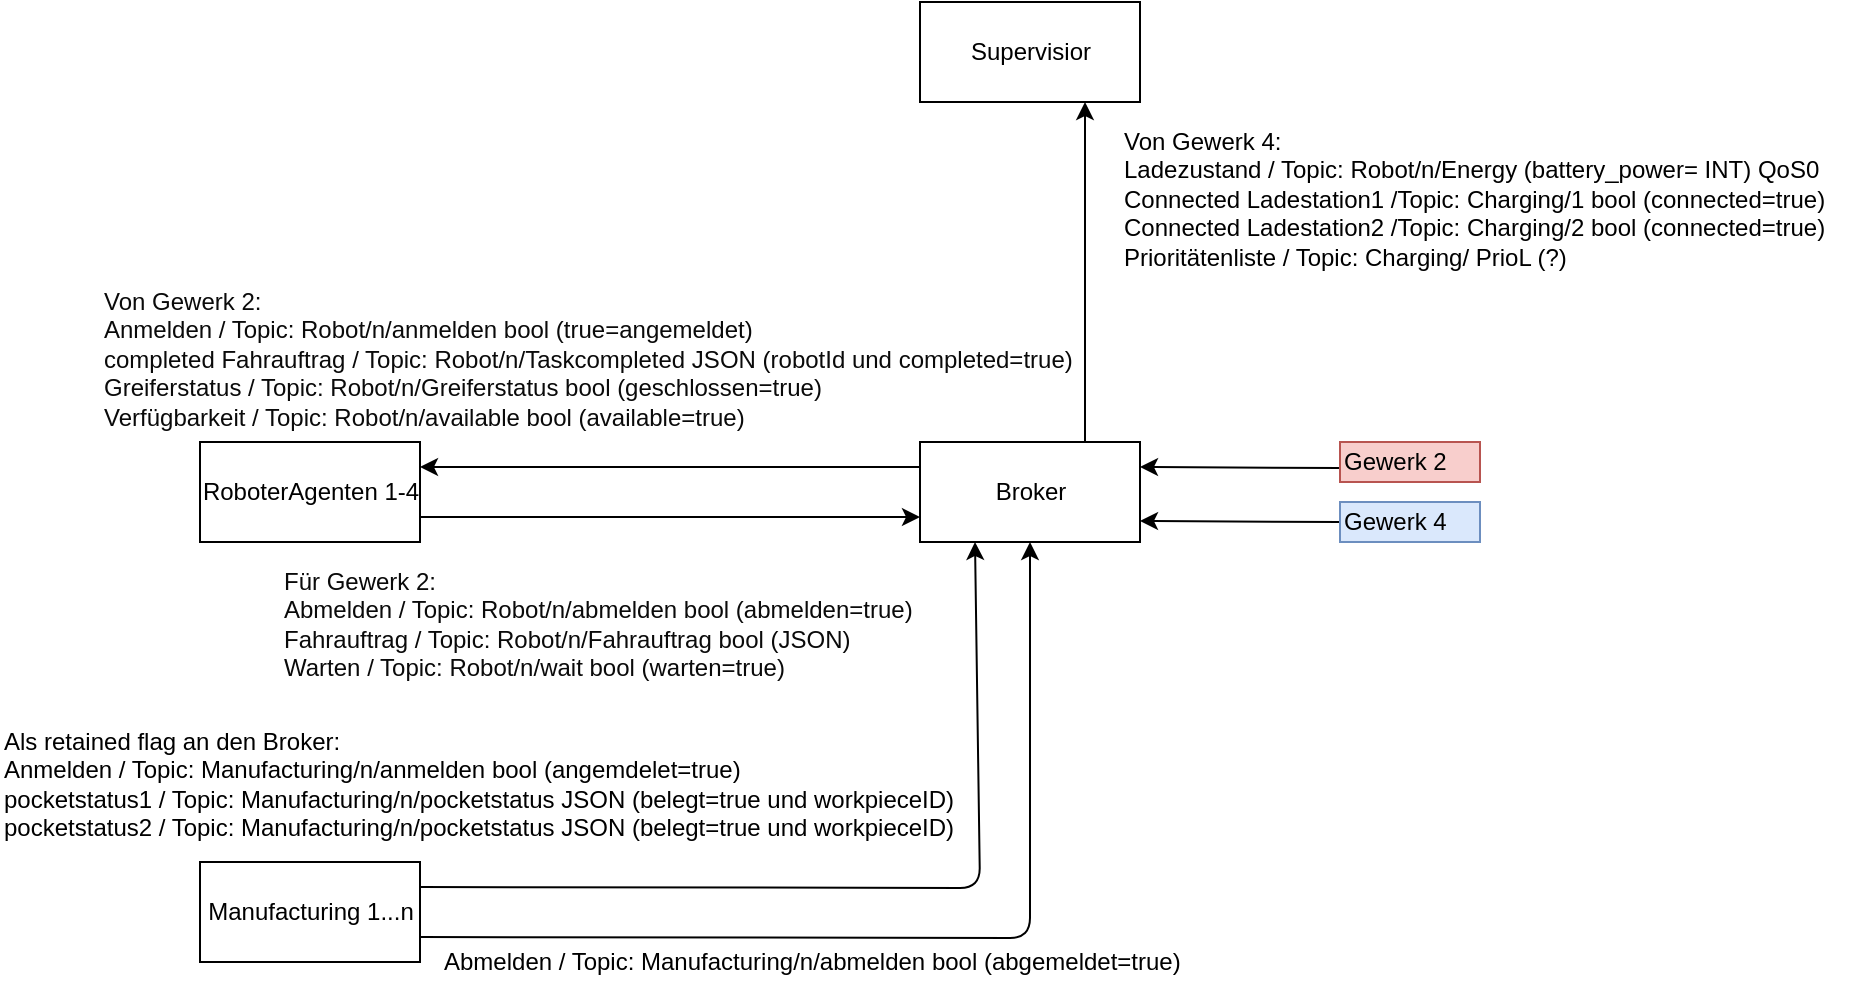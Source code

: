 <mxfile version="20.7.4" type="device"><diagram id="kmDe9NFD31qdUYBbbpLA" name="Page-1"><mxGraphModel dx="673" dy="1998" grid="1" gridSize="10" guides="1" tooltips="1" connect="1" arrows="1" fold="1" page="1" pageScale="1" pageWidth="827" pageHeight="1169" math="0" shadow="0"><root><mxCell id="0"/><mxCell id="1" parent="0"/><mxCell id="mfS7XcNiBthVHGFZbZ-3-1" value="RoboterAgenten 1-4" style="html=1;" parent="1" vertex="1"><mxGeometry x="120" y="40" width="110" height="50" as="geometry"/></mxCell><mxCell id="mfS7XcNiBthVHGFZbZ-3-2" value="Broker" style="html=1;" parent="1" vertex="1"><mxGeometry x="480" y="40" width="110" height="50" as="geometry"/></mxCell><mxCell id="mfS7XcNiBthVHGFZbZ-3-5" value="" style="endArrow=classic;html=1;exitX=0;exitY=0.25;exitDx=0;exitDy=0;entryX=1;entryY=0.25;entryDx=0;entryDy=0;startArrow=none;startFill=0;" parent="1" source="mfS7XcNiBthVHGFZbZ-3-2" target="mfS7XcNiBthVHGFZbZ-3-1" edge="1"><mxGeometry width="50" height="50" relative="1" as="geometry"><mxPoint x="120" y="160" as="sourcePoint"/><mxPoint x="170" y="110" as="targetPoint"/></mxGeometry></mxCell><mxCell id="mfS7XcNiBthVHGFZbZ-3-8" value="&lt;font color=&quot;#0a0a0a&quot;&gt;Von Gewerk 2:&lt;br&gt;Anmelden / Topic: Robot/n/anmelden bool (true=angemeldet)&lt;br&gt;completed Fahrauftrag / Topic: Robot/n/Taskcompleted JSON (robotId und completed=true)&lt;br&gt;Greiferstatus / Topic: Robot/n/Greiferstatus bool (geschlossen=true)&lt;br&gt;Verfügbarkeit / Topic: Robot/n/available bool (available=true)&lt;/font&gt;" style="text;html=1;resizable=0;points=[];autosize=1;align=left;verticalAlign=top;spacingTop=-4;" parent="1" vertex="1"><mxGeometry x="70" y="-40" width="510" height="80" as="geometry"/></mxCell><mxCell id="mfS7XcNiBthVHGFZbZ-3-9" value="" style="endArrow=classic;html=1;exitX=1;exitY=0.75;exitDx=0;exitDy=0;entryX=0;entryY=0.75;entryDx=0;entryDy=0;startArrow=none;startFill=0;" parent="1" source="mfS7XcNiBthVHGFZbZ-3-1" target="mfS7XcNiBthVHGFZbZ-3-2" edge="1"><mxGeometry width="50" height="50" relative="1" as="geometry"><mxPoint x="490" y="62.5" as="sourcePoint"/><mxPoint x="240" y="62.5" as="targetPoint"/></mxGeometry></mxCell><mxCell id="mfS7XcNiBthVHGFZbZ-3-10" value="&lt;font color=&quot;#0a0a0a&quot;&gt;Für Gewerk 2:&lt;br&gt;Abmelden / Topic: Robot/n/abmelden bool (abmelden=true)&lt;br&gt;Fahrauftrag / Topic: Robot/n/Fahrauftrag bool (JSON)&lt;br&gt;Warten / Topic: Robot/n/wait bool (warten=true)&lt;/font&gt;" style="text;html=1;resizable=0;points=[];autosize=1;align=left;verticalAlign=top;spacingTop=-4;" parent="1" vertex="1"><mxGeometry x="160" y="100" width="340" height="70" as="geometry"/></mxCell><mxCell id="mfS7XcNiBthVHGFZbZ-3-12" value="Manufacturing 1...n" style="html=1;" parent="1" vertex="1"><mxGeometry x="120" y="250" width="110" height="50" as="geometry"/></mxCell><mxCell id="mfS7XcNiBthVHGFZbZ-3-13" value="" style="endArrow=classic;html=1;entryX=0.25;entryY=1;entryDx=0;entryDy=0;exitX=1;exitY=0.25;exitDx=0;exitDy=0;" parent="1" source="mfS7XcNiBthVHGFZbZ-3-12" target="mfS7XcNiBthVHGFZbZ-3-2" edge="1"><mxGeometry width="50" height="50" relative="1" as="geometry"><mxPoint x="20" y="290" as="sourcePoint"/><mxPoint x="70" y="240" as="targetPoint"/><Array as="points"><mxPoint x="510" y="263"/></Array></mxGeometry></mxCell><mxCell id="mfS7XcNiBthVHGFZbZ-3-14" value="" style="endArrow=classic;html=1;entryX=0.5;entryY=1;entryDx=0;entryDy=0;exitX=1;exitY=0.75;exitDx=0;exitDy=0;" parent="1" source="mfS7XcNiBthVHGFZbZ-3-12" target="mfS7XcNiBthVHGFZbZ-3-2" edge="1"><mxGeometry width="50" height="50" relative="1" as="geometry"><mxPoint x="240" y="192.5" as="sourcePoint"/><mxPoint x="517.5" y="100" as="targetPoint"/><Array as="points"><mxPoint x="535" y="288"/></Array></mxGeometry></mxCell><mxCell id="mfS7XcNiBthVHGFZbZ-3-16" value="Als retained flag an den Broker:&lt;br&gt;Anmelden / Topic:&amp;nbsp;&lt;span style=&quot;text-align: center&quot;&gt;Manufacturing&lt;/span&gt;/n/anmelden bool (angemdelet=true)&lt;br&gt;pocketstatus1 / Topic:&amp;nbsp;&lt;span style=&quot;text-align: center&quot;&gt;Manufacturing&lt;/span&gt;/n/pocketstatus JSON (belegt=true und workpieceID)&lt;br&gt;pocketstatus2 / Topic:&amp;nbsp;&lt;span style=&quot;text-align: center&quot;&gt;Manufacturing&lt;/span&gt;/n/pocketstatus JSON (belegt=true und workpieceID)" style="text;html=1;resizable=0;points=[];autosize=1;align=left;verticalAlign=top;spacingTop=-4;" parent="1" vertex="1"><mxGeometry x="20" y="180" width="500" height="70" as="geometry"/></mxCell><mxCell id="mfS7XcNiBthVHGFZbZ-3-19" value="Abmelden / Topic:&amp;nbsp;&lt;span style=&quot;text-align: center&quot;&gt;Manufacturing&lt;/span&gt;/n/abmelden bool (abgemeldet=true)" style="text;html=1;resizable=0;points=[];autosize=1;align=left;verticalAlign=top;spacingTop=-4;" parent="1" vertex="1"><mxGeometry x="240" y="290" width="390" height="20" as="geometry"/></mxCell><mxCell id="mfS7XcNiBthVHGFZbZ-3-23" value="Supervisior" style="html=1;" parent="1" vertex="1"><mxGeometry x="480" y="-180" width="110" height="50" as="geometry"/></mxCell><mxCell id="mfS7XcNiBthVHGFZbZ-3-25" value="" style="endArrow=classic;html=1;entryX=0.75;entryY=1;entryDx=0;entryDy=0;exitX=0.75;exitY=0;exitDx=0;exitDy=0;" parent="1" source="mfS7XcNiBthVHGFZbZ-3-2" target="mfS7XcNiBthVHGFZbZ-3-23" edge="1"><mxGeometry width="50" height="50" relative="1" as="geometry"><mxPoint x="517.5" y="-120" as="sourcePoint"/><mxPoint x="517.5" y="50" as="targetPoint"/></mxGeometry></mxCell><mxCell id="mfS7XcNiBthVHGFZbZ-3-26" value="Von Gewerk 4:&lt;br&gt;Ladezustand / Topic: Robot/n/Energy (battery_power= INT) QoS0&lt;br&gt;Connected Ladestation1 /Topic: Charging/1 bool (connected=true)&lt;br&gt;Connected Ladestation2 /Topic: Charging/2 bool (connected=true)&lt;br&gt;Prioritätenliste / Topic: Charging/ PrioL (?)" style="text;html=1;resizable=0;points=[];autosize=1;align=left;verticalAlign=top;spacingTop=-4;" parent="1" vertex="1"><mxGeometry x="580" y="-120" width="370" height="80" as="geometry"/></mxCell><mxCell id="mfS7XcNiBthVHGFZbZ-3-27" value="" style="endArrow=classic;html=1;entryX=1;entryY=0.25;entryDx=0;entryDy=0;" parent="1" target="mfS7XcNiBthVHGFZbZ-3-2" edge="1"><mxGeometry width="50" height="50" relative="1" as="geometry"><mxPoint x="690" y="53" as="sourcePoint"/><mxPoint x="70" y="350" as="targetPoint"/></mxGeometry></mxCell><mxCell id="mfS7XcNiBthVHGFZbZ-3-28" value="" style="endArrow=classic;html=1;entryX=1;entryY=0.25;entryDx=0;entryDy=0;" parent="1" edge="1"><mxGeometry width="50" height="50" relative="1" as="geometry"><mxPoint x="690" y="80" as="sourcePoint"/><mxPoint x="590" y="79.5" as="targetPoint"/></mxGeometry></mxCell><mxCell id="mfS7XcNiBthVHGFZbZ-3-29" value="Gewerk 2&lt;br&gt;" style="text;html=1;resizable=0;points=[];autosize=1;align=left;verticalAlign=top;spacingTop=-4;fillColor=#f8cecc;strokeColor=#b85450;" parent="1" vertex="1"><mxGeometry x="690" y="40" width="70" height="20" as="geometry"/></mxCell><mxCell id="mfS7XcNiBthVHGFZbZ-3-33" value="Gewerk 4" style="text;html=1;resizable=0;points=[];autosize=1;align=left;verticalAlign=top;spacingTop=-4;fillColor=#dae8fc;strokeColor=#6c8ebf;" parent="1" vertex="1"><mxGeometry x="690" y="70" width="70" height="20" as="geometry"/></mxCell></root></mxGraphModel></diagram></mxfile>